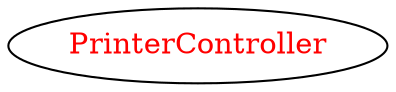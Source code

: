 digraph dependencyGraph {
 concentrate=true;
 ranksep="2.0";
 rankdir="LR"; 
 splines="ortho";
"PrinterController" [fontcolor="red"];
}